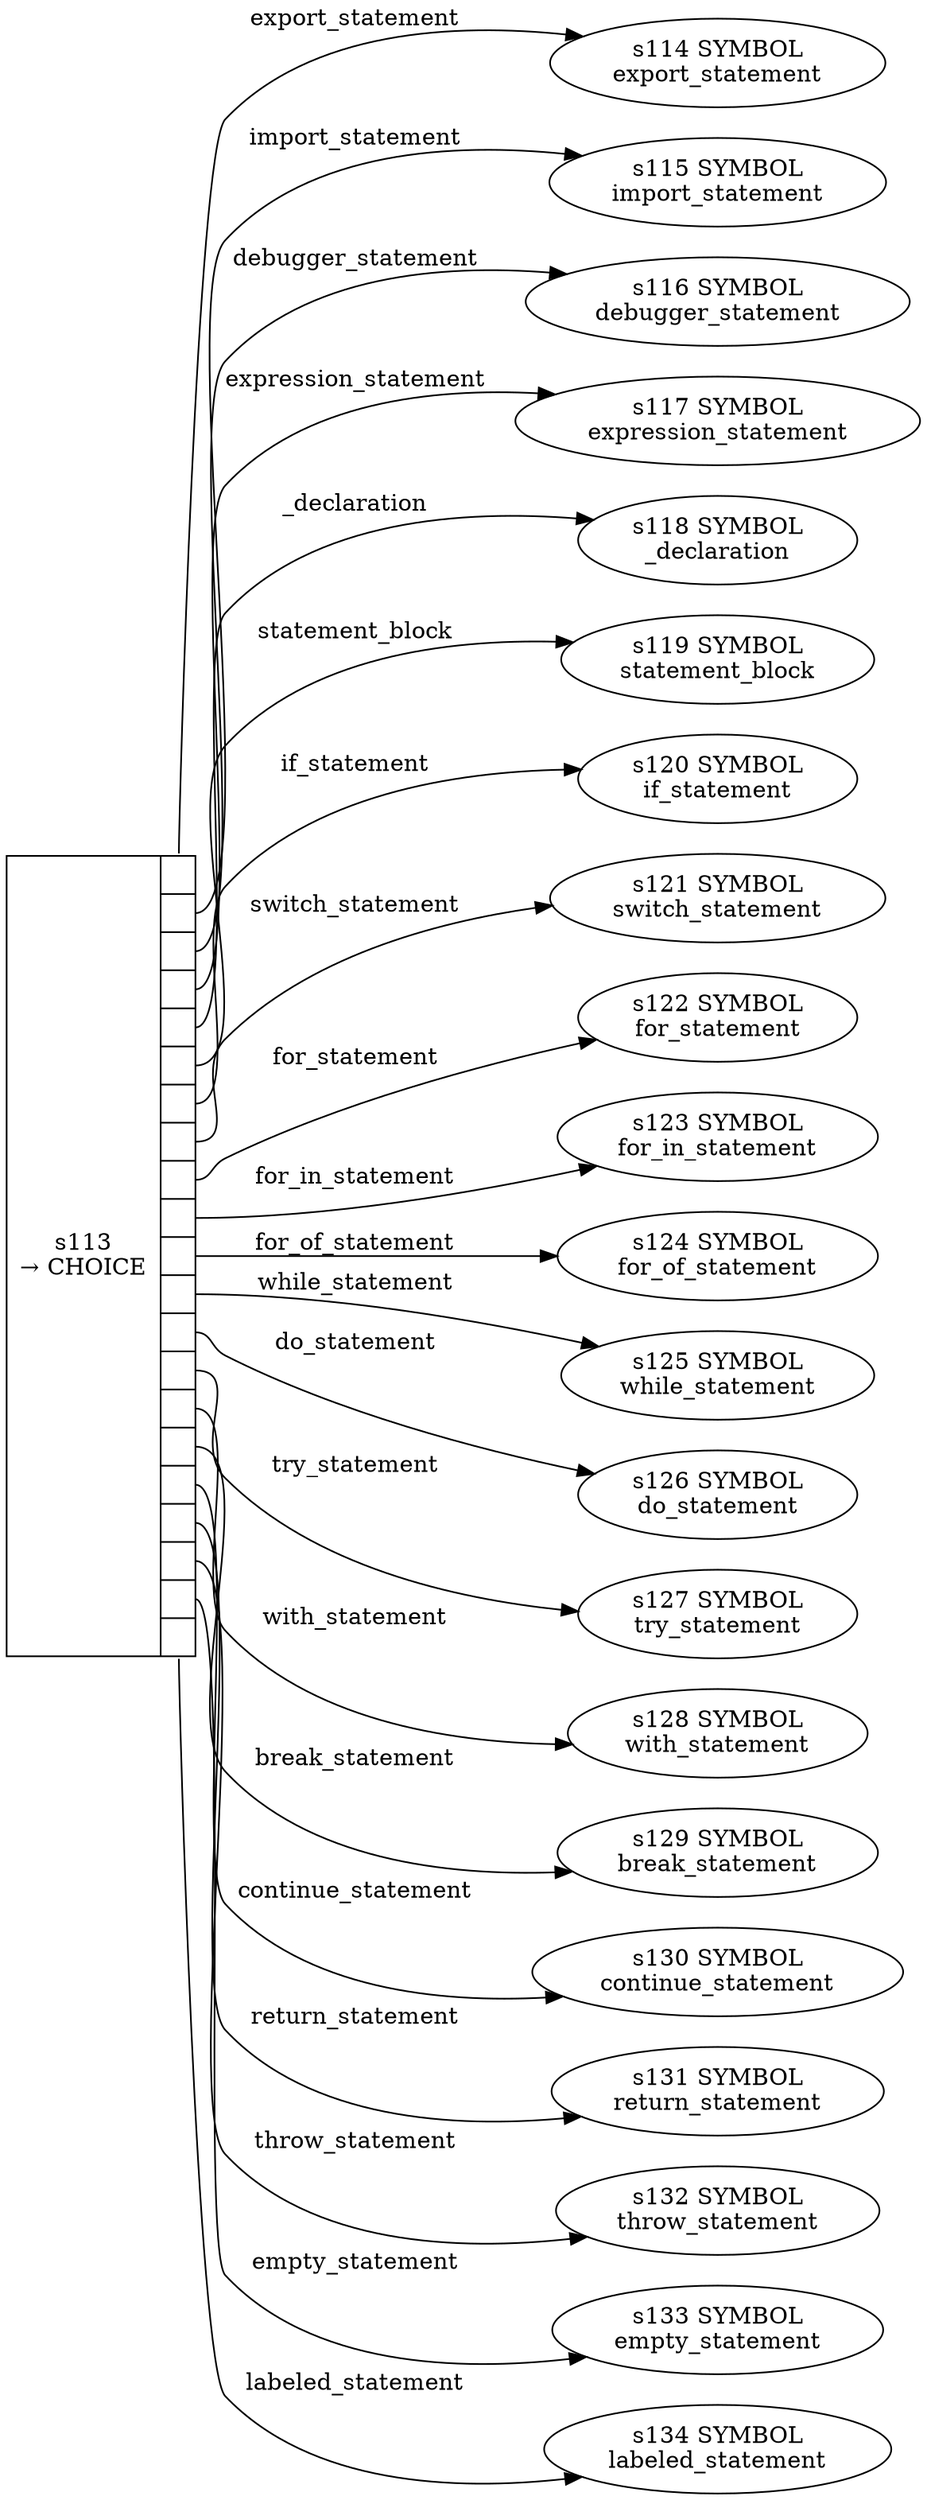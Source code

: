 
  digraph _statement {
  
    rankdir=LR;
  
    s113 [label="{s113\n&rarr; CHOICE|{<p0>|<p1>|<p2>|<p3>|<p4>|<p5>|<p6>|<p7>|<p8>|<p9>|<p10>|<p11>|<p12>|<p13>|<p14>|<p15>|<p16>|<p17>|<p18>|<p19>|<p20>}}", shape=record, fixedsize=false, peripheries=1];
  s114 [label="s114 SYMBOL\nexport_statement" href="javascript-grammar.json.export_statement.dot.svg"];
  s113:p0 -> s114 [label="export_statement"];
  s115 [label="s115 SYMBOL\nimport_statement" href="javascript-grammar.json.import_statement.dot.svg"];
  s113:p1 -> s115 [label="import_statement"];
  s116 [label="s116 SYMBOL\ndebugger_statement" href="javascript-grammar.json.debugger_statement.dot.svg"];
  s113:p2 -> s116 [label="debugger_statement"];
  s117 [label="s117 SYMBOL\nexpression_statement" href="javascript-grammar.json.expression_statement.dot.svg"];
  s113:p3 -> s117 [label="expression_statement"];
  s118 [label="s118 SYMBOL\n_declaration" href="javascript-grammar.json._declaration.dot.svg"];
  s113:p4 -> s118 [label="_declaration"];
  s119 [label="s119 SYMBOL\nstatement_block" href="javascript-grammar.json.statement_block.dot.svg"];
  s113:p5 -> s119 [label="statement_block"];
  s120 [label="s120 SYMBOL\nif_statement" href="javascript-grammar.json.if_statement.dot.svg"];
  s113:p6 -> s120 [label="if_statement"];
  s121 [label="s121 SYMBOL\nswitch_statement" href="javascript-grammar.json.switch_statement.dot.svg"];
  s113:p7 -> s121 [label="switch_statement"];
  s122 [label="s122 SYMBOL\nfor_statement" href="javascript-grammar.json.for_statement.dot.svg"];
  s113:p8 -> s122 [label="for_statement"];
  s123 [label="s123 SYMBOL\nfor_in_statement" href="javascript-grammar.json.for_in_statement.dot.svg"];
  s113:p9 -> s123 [label="for_in_statement"];
  s124 [label="s124 SYMBOL\nfor_of_statement" href="javascript-grammar.json.for_of_statement.dot.svg"];
  s113:p10 -> s124 [label="for_of_statement"];
  s125 [label="s125 SYMBOL\nwhile_statement" href="javascript-grammar.json.while_statement.dot.svg"];
  s113:p11 -> s125 [label="while_statement"];
  s126 [label="s126 SYMBOL\ndo_statement" href="javascript-grammar.json.do_statement.dot.svg"];
  s113:p12 -> s126 [label="do_statement"];
  s127 [label="s127 SYMBOL\ntry_statement" href="javascript-grammar.json.try_statement.dot.svg"];
  s113:p13 -> s127 [label="try_statement"];
  s128 [label="s128 SYMBOL\nwith_statement" href="javascript-grammar.json.with_statement.dot.svg"];
  s113:p14 -> s128 [label="with_statement"];
  s129 [label="s129 SYMBOL\nbreak_statement" href="javascript-grammar.json.break_statement.dot.svg"];
  s113:p15 -> s129 [label="break_statement"];
  s130 [label="s130 SYMBOL\ncontinue_statement" href="javascript-grammar.json.continue_statement.dot.svg"];
  s113:p16 -> s130 [label="continue_statement"];
  s131 [label="s131 SYMBOL\nreturn_statement" href="javascript-grammar.json.return_statement.dot.svg"];
  s113:p17 -> s131 [label="return_statement"];
  s132 [label="s132 SYMBOL\nthrow_statement" href="javascript-grammar.json.throw_statement.dot.svg"];
  s113:p18 -> s132 [label="throw_statement"];
  s133 [label="s133 SYMBOL\nempty_statement" href="javascript-grammar.json.empty_statement.dot.svg"];
  s113:p19 -> s133 [label="empty_statement"];
  s134 [label="s134 SYMBOL\nlabeled_statement" href="javascript-grammar.json.labeled_statement.dot.svg"];
  s113:p20 -> s134 [label="labeled_statement"];
  
  }
  